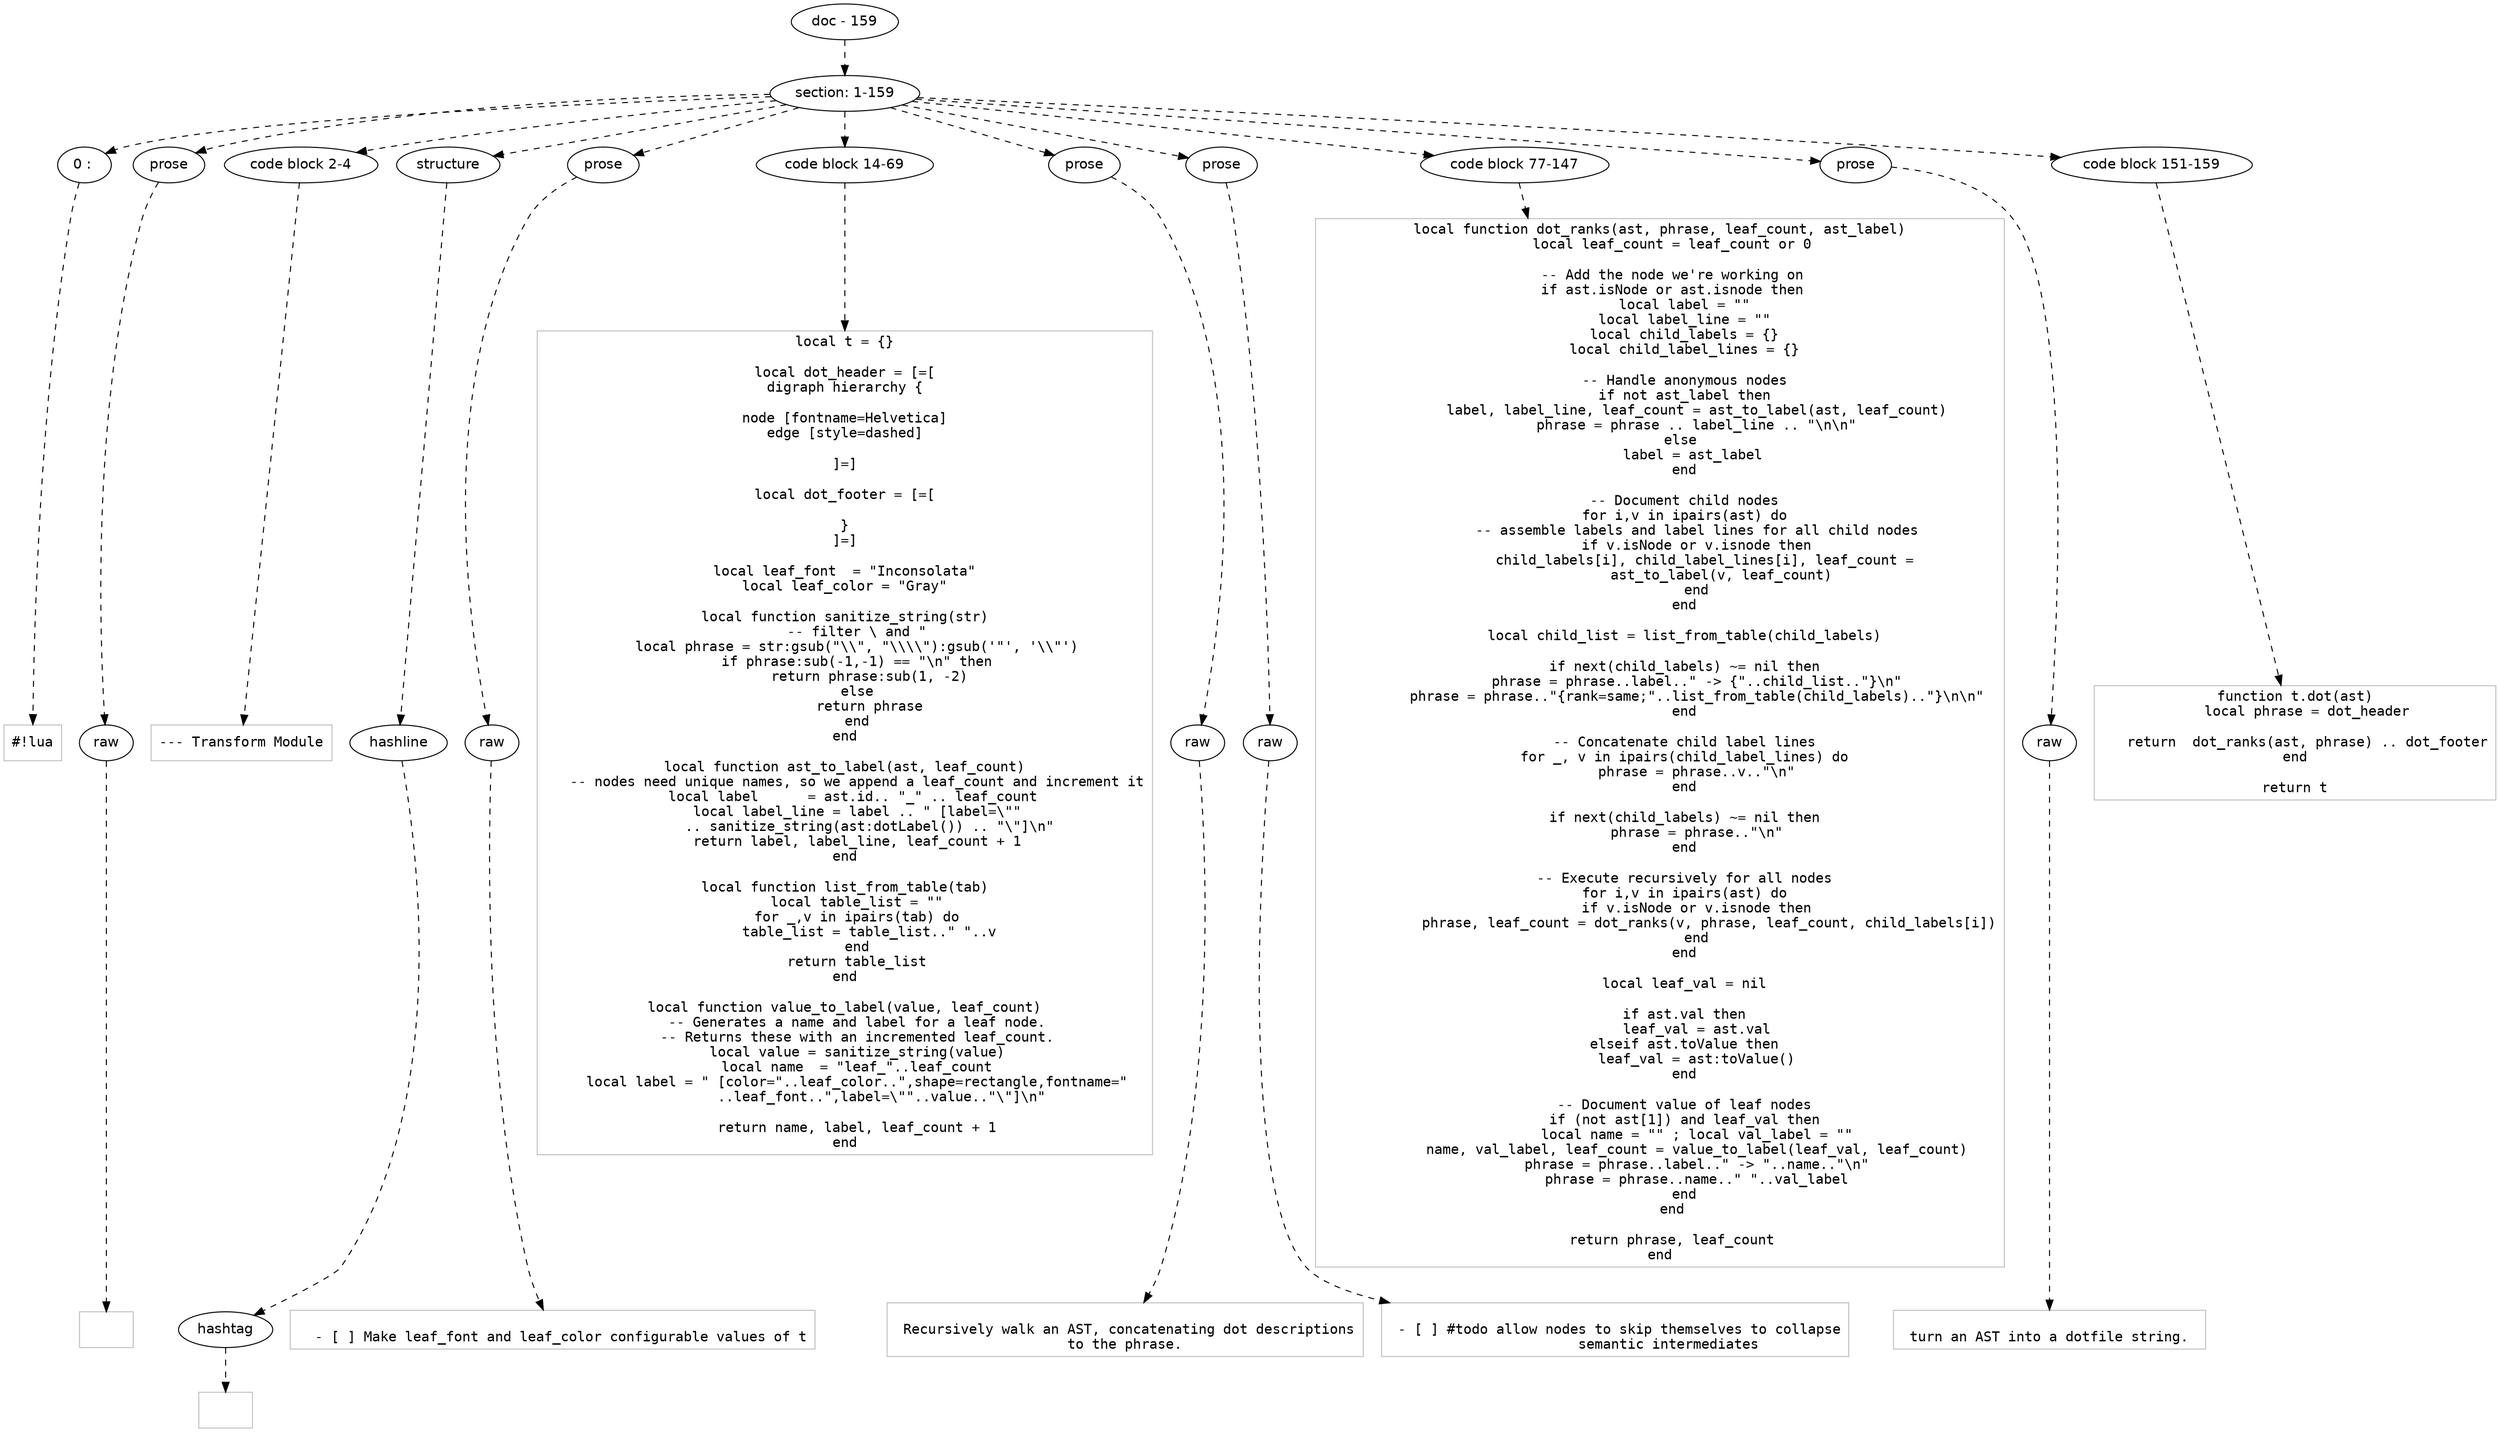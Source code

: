 digraph hierarchy {

node [fontname=Helvetica]
edge [style=dashed]

doc_0 [label="doc - 159"]


doc_0 -> { section_1}
{rank=same; section_1}

section_1 [label="section: 1-159"]


section_1 -> { header_2 prose_3 codeblock_4 structure_5 prose_6 codeblock_7 prose_8 prose_9 codeblock_10 prose_11 codeblock_12}
{rank=same; header_2 prose_3 codeblock_4 structure_5 prose_6 codeblock_7 prose_8 prose_9 codeblock_10 prose_11 codeblock_12}

header_2 [label="0 : "]

prose_3 [label="prose"]

codeblock_4 [label="code block 2-4"]

structure_5 [label="structure"]

prose_6 [label="prose"]

codeblock_7 [label="code block 14-69"]

prose_8 [label="prose"]

prose_9 [label="prose"]

codeblock_10 [label="code block 77-147"]

prose_11 [label="prose"]

codeblock_12 [label="code block 151-159"]


header_2 -> leaf_13
leaf_13  [color=Gray,shape=rectangle,fontname=Inconsolata,label="#!lua"]
prose_3 -> { raw_14}
{rank=same; raw_14}

raw_14 [label="raw"]


raw_14 -> leaf_15
leaf_15  [color=Gray,shape=rectangle,fontname=Inconsolata,label=""]
codeblock_4 -> leaf_16
leaf_16  [color=Gray,shape=rectangle,fontname=Inconsolata,label="--- Transform Module"]
structure_5 -> { hashline_17}
{rank=same; hashline_17}

hashline_17 [label="hashline"]


hashline_17 -> { hashtag_18}
{rank=same; hashtag_18}

hashtag_18 [label="hashtag"]


hashtag_18 -> leaf_19
leaf_19  [color=Gray,shape=rectangle,fontname=Inconsolata,label=""]
prose_6 -> { raw_20}
{rank=same; raw_20}

raw_20 [label="raw"]


raw_20 -> leaf_21
leaf_21  [color=Gray,shape=rectangle,fontname=Inconsolata,label="
  - [ ] Make leaf_font and leaf_color configurable values of t
"]
codeblock_7 -> leaf_22
leaf_22  [color=Gray,shape=rectangle,fontname=Inconsolata,label="local t = {}

local dot_header = [=[
digraph hierarchy {

node [fontname=Helvetica]
edge [style=dashed]

]=]

local dot_footer = [=[

}
]=]

local leaf_font  = \"Inconsolata\"
local leaf_color = \"Gray\"

local function sanitize_string(str)
   -- filter \\ and \"
   local phrase = str:gsub(\"\\\\\", \"\\\\\\\\\"):gsub('\"', '\\\\\"')
   if phrase:sub(-1,-1) == \"\\n\" then
      return phrase:sub(1, -2)
   else
      return phrase
   end
end

local function ast_to_label(ast, leaf_count)
   -- nodes need unique names, so we append a leaf_count and increment it
   local label      = ast.id.. \"_\" .. leaf_count 
   local label_line = label .. \" [label=\\\"\"
      .. sanitize_string(ast:dotLabel()) .. \"\\\"]\\n\"
   return label, label_line, leaf_count + 1
end

local function list_from_table(tab)
   local table_list = \"\"
   for _,v in ipairs(tab) do
      table_list = table_list..\" \"..v
   end
   return table_list
end

local function value_to_label(value, leaf_count)
   -- Generates a name and label for a leaf node.
   -- Returns these with an incremented leaf_count.
   local value = sanitize_string(value)
   local name  = \"leaf_\"..leaf_count
   local label = \" [color=\"..leaf_color..\",shape=rectangle,fontname=\"
         ..leaf_font..\",label=\\\"\"..value..\"\\\"]\\n\"

   return name, label, leaf_count + 1
end"]
prose_8 -> { raw_23}
{rank=same; raw_23}

raw_23 [label="raw"]


raw_23 -> leaf_24
leaf_24  [color=Gray,shape=rectangle,fontname=Inconsolata,label="
 Recursively walk an AST, concatenating dot descriptions
 to the phrase. 
"]
prose_9 -> { raw_25}
{rank=same; raw_25}

raw_25 [label="raw"]


raw_25 -> leaf_26
leaf_26  [color=Gray,shape=rectangle,fontname=Inconsolata,label="
 - [ ] #todo allow nodes to skip themselves to collapse
             semantic intermediates
"]
codeblock_10 -> leaf_27
leaf_27  [color=Gray,shape=rectangle,fontname=Inconsolata,label="local function dot_ranks(ast, phrase, leaf_count, ast_label)
   local leaf_count = leaf_count or 0

   -- Add the node we're working on
   if ast.isNode or ast.isnode then
      local label = \"\"
      local label_line = \"\"
      local child_labels = {}
      local child_label_lines = {}

      -- Handle anonymous nodes
      if not ast_label then
         label, label_line, leaf_count = ast_to_label(ast, leaf_count)
         phrase = phrase .. label_line .. \"\\n\\n\"
      else 
         label = ast_label 
      end

      -- Document child nodes
      for i,v in ipairs(ast) do
         -- assemble labels and label lines for all child nodes
         if v.isNode or v.isnode then
            child_labels[i], child_label_lines[i], leaf_count = 
               ast_to_label(v, leaf_count)
         end
      end

      local child_list = list_from_table(child_labels)

      if next(child_labels) ~= nil then
         phrase = phrase..label..\" -> {\"..child_list..\"}\\n\"
         phrase = phrase..\"{rank=same;\"..list_from_table(child_labels)..\"}\\n\\n\"
      end

      -- Concatenate child label lines
      for _, v in ipairs(child_label_lines) do
         phrase = phrase..v..\"\\n\"
      end

      if next(child_labels) ~= nil then
         phrase = phrase..\"\\n\"
      end

      -- Execute recursively for all nodes
      for i,v in ipairs(ast) do
         if v.isNode or v.isnode then
            phrase, leaf_count = dot_ranks(v, phrase, leaf_count, child_labels[i])
         end
      end

      local leaf_val = nil

      if ast.val then
         leaf_val = ast.val
      elseif ast.toValue then
         leaf_val = ast:toValue()
      end

      -- Document value of leaf nodes
      if (not ast[1]) and leaf_val then
         local name = \"\" ; local val_label = \"\"
         name, val_label, leaf_count = value_to_label(leaf_val, leaf_count)
         phrase = phrase..label..\" -> \"..name..\"\\n\"
         phrase = phrase..name..\" \"..val_label
      end
   end

   return phrase, leaf_count
end"]
prose_11 -> { raw_28}
{rank=same; raw_28}

raw_28 [label="raw"]


raw_28 -> leaf_29
leaf_29  [color=Gray,shape=rectangle,fontname=Inconsolata,label="
 turn an AST into a dotfile string. 
"]
codeblock_12 -> leaf_30
leaf_30  [color=Gray,shape=rectangle,fontname=Inconsolata,label="function t.dot(ast)
   local phrase = dot_header

   return  dot_ranks(ast, phrase) .. dot_footer
end

return t"]

}
